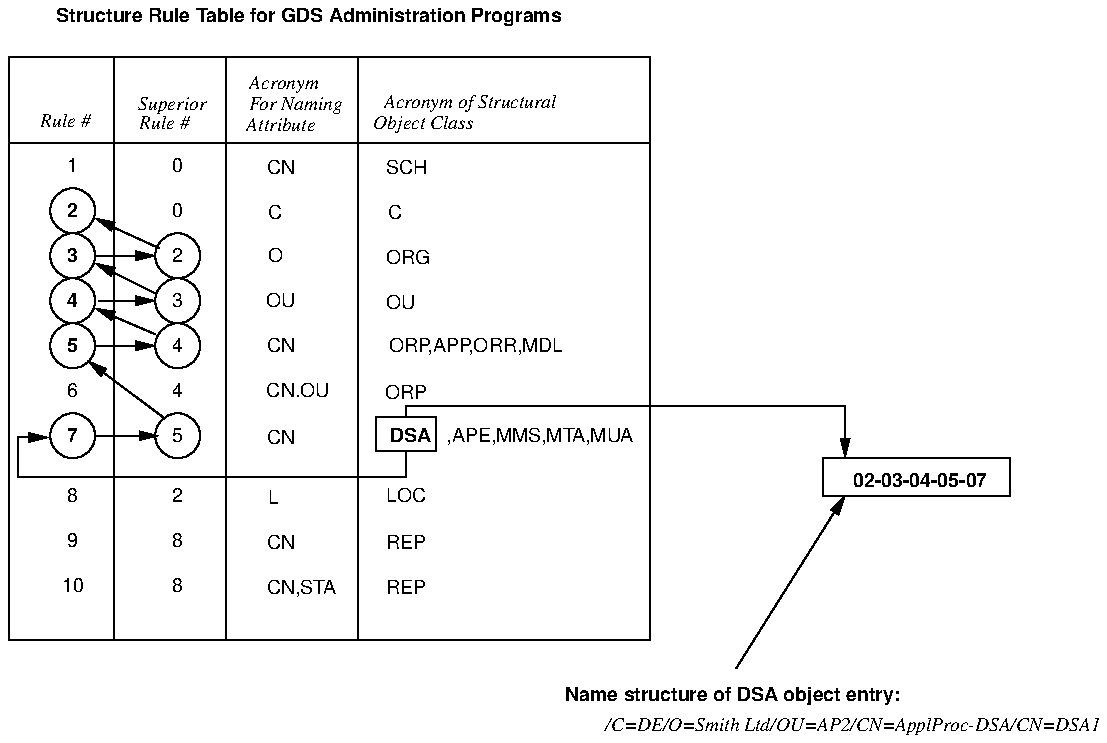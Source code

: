 ...\" @OSF_COPYRIGHT@
...\" COPYRIGHT NOTICE
...\" Copyright (c) 1990, 1991, 1992, 1993 Open Software Foundation, Inc.
...\" ALL RIGHTS RESERVED (DCE).  See the file named COPYRIGHT.DCE in the
...\" src directory for the full copyright text.
...\" 
...\" HISTORY
...\" $Log: fig12.srtruledsa.pic,v $
...\" Revision 1.1.2.1  1994/08/04  21:01:48  hal
...\" 	Create DCE GDS Admin Gd & Ref from GDS parts of Adm Gd & Cmd Ref; fix log
...\" 	[1994/08/04  20:36:59  hal]
...\"
...\" Revision 1.1.2.4  1993/01/28  19:08:32  dbelch
...\" 	Embedding copyright notice
...\" 	[1993/01/28  18:36:01  dbelch]
...\" 
...\" Revision 1.1.2.3  1992/11/20  16:30:05  rnollman
...\" 	updated illustration
...\" 	[1992/11/20  16:29:28  rnollman]
...\" 
...\" Revision 1.1.2.2  1992/11/19  19:50:34  rnollman
...\" 	created illustration
...\" 	[1992/11/19  19:49:25  rnollman]
...\" 
...\" $EndLog$
.PS
scale = 106.667
line ->  from 212, 149 \
	to 212, 135 \
	to 5, 135 \
	to 5, 156 \
	to 21, 156 
"\fH\s7LOC\s0\fP"  at 212, 125
"\fH\s7L\s0\fP"  at 141, 124
"\fH\s78\s0\fP"  at 34, 125
"\fH\s72\s0\fP"  at 90, 125
"\fH\s710\s0\fP"  at 34, 77
"\fH\s78\s0\fP"  at 90, 77
"\fH\s7CN,STA\s0\fP"  at 156, 76
"\fH\s7REP\s0\fP"  at 212, 76
"\fH\s7REP\s0\fP"  at 212, 100
"\fH\s7CN\s0\fP"  at 145, 100
"\fH\s79\s0\fP"  at 34, 101
"\fH\s78\s0\fP"  at 90, 101
line ->  from 388, 33 \
	to 446, 125 
"\fI\s7/C=DE/O=Smith Ltd/OU=AP2/CN=ApplProc-DSA/CN=DSA1\s0\fP"  at 450, 3
line ->  from 212, 167 \
	to 212, 173 \
	to 446, 173 \
	to 446, 145 
"\f(HB\s702-03-04-05-07\s0\fP"  at 486, 133
box  wid 100 ht 20 at 484, 135
"\fH\s75\s0\fP"  at 90, 157
"\fH\s74\s0\fP"  at 90, 205
"\fH\s73\s0\fP"  at 90, 229
"\fH\s72\s0\fP"  at 90, 253
"\f(HB\s7DSA\s0\fP"  at 214, 157
"\fH\s7,APE,MMS,MTA,MUA\s0\fP"  at 283, 157
"\f(HB\s77\s0\fP"  at 34, 157
"\f(HB\s75\s0\fP"  at 34, 205
"\f(HB\s74\s0\fP"  at 34, 229
"\f(HB\s73\s0\fP"  at 34, 253
"\f(HB\s72\s0\fP"  at 34, 277
"\fI\s7Rule #\s0\fP"  at 30, 325
"\fI\s7Rule #\s0\fP"  at 83, 324
"\fI\s7Superior\s0\fP"  at 87, 334
"\fI\s7Attribute\s0\fP"  at 145, 323
"\fI\s7For Naming\s0\fP"  at 153, 334
"\fI\s7Acronym of Structural\s0\fP"  at 246, 335
"\fI\s7Object Class\s0\fP"  at 221, 324
"\fH\s7ORG\s0\fP"  at 213, 252
"\fH\s7O\s0\fP"  at 142, 253
"\fH\s7ORP,APP,ORR,MDL\s0\fP"  at 249, 205
"\fH\s7CN\s0\fP"  at 145, 205
"\fH\s7ORP\s0\fP"  at 212, 180
"\fH\s76\s0\fP"  at 34, 181
"\fH\s74\s0\fP"  at 90, 181
"\fH\s7CN.OU\s0\fP"  at 154, 181
"\fH\s7CN\s0\fP"  at 145, 156
"\fH\s7OU\s0\fP"  at 209, 228
"\fH\s7OU\s0\fP"  at 145, 229
"\fH\s7C\s0\fP"  at 206, 276
"\fH\s7C\s0\fP"  at 142, 276
"\fH\s70\s0\fP"  at 90, 277
"\fH\s7SCH\s0\fP"  at 212, 300
"\fH\s7CN\s0\fP"  at 145, 300
"\fH\s71\s0\fP"  at 34, 301
"\fH\s70\s0\fP"  at 90, 301
"\fI\s7Acronym \s0\fP"  at 148, 345
circle radius 12 at 34, 157
circle radius 12 at 90, 157
circle radius 12 at 34, 205
circle radius 12 at 34, 229
circle radius 12 at 34, 253
circle radius 12 at 34, 277
box  wid 32 ht 18 at 212, 158
line ->  from 46, 157 \
	to 80, 157 
line ->  from 82, 167 \
	to 42, 197 
circle radius 12 at 90, 205
circle radius 12 at 90, 229
circle radius 12 at 90, 253
line ->  from 46, 205 \
	to 78, 205 
line ->  from 78, 211 \
	to 46, 225 
line ->  from 48, 229 \
	to 78, 229 
line ->  from 78, 233 \
	to 46, 249 
line ->  from 46, 253 \
	to 78, 253 
line ->  from 80, 257 \
	to 46, 273 
"\f(HB\s7Structure Rule Table for GDS Administration Programs\s0\fP"  at 160, 381
line   from 0, 313 \
	to 342, 313 
line ->  from 212, 145 \
	to 212, 145 
"\f(HB\s7Name structure of DSA object entry:\s0\fP"  at 386, 19
box  wid 342 ht 311 at 171, 203.5
line   from 186, 359 \
	to 186, 48 
line   from 116, 359 \
	to 116, 48 
line   from 56, 359 \
	to 56, 49 
.PE
